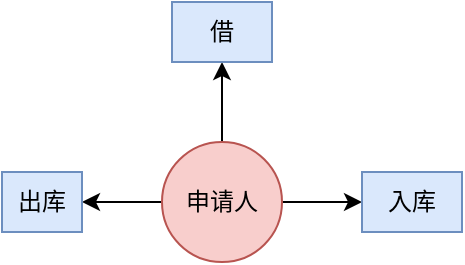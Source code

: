 <mxfile version="15.5.4" type="embed"><diagram id="C5RBs43oDa-KdzZeNtuy" name="出入库流程"><mxGraphModel dx="300" dy="214" grid="1" gridSize="10" guides="1" tooltips="1" connect="1" arrows="1" fold="1" page="1" pageScale="1" pageWidth="1169" pageHeight="1654" math="0" shadow="0"><root><mxCell id="WIyWlLk6GJQsqaUBKTNV-0"/><mxCell id="WIyWlLk6GJQsqaUBKTNV-1" parent="WIyWlLk6GJQsqaUBKTNV-0"/><mxCell id="1" value="" style="edgeStyle=orthogonalEdgeStyle;rounded=0;orthogonalLoop=1;jettySize=auto;html=1;" edge="1" parent="WIyWlLk6GJQsqaUBKTNV-1" source="BxBbRvxjBFWGLJxQWWaA-0" target="BxBbRvxjBFWGLJxQWWaA-5"><mxGeometry relative="1" as="geometry"/></mxCell><mxCell id="3" value="" style="edgeStyle=orthogonalEdgeStyle;rounded=0;orthogonalLoop=1;jettySize=auto;html=1;" edge="1" parent="WIyWlLk6GJQsqaUBKTNV-1" source="BxBbRvxjBFWGLJxQWWaA-0" target="2"><mxGeometry relative="1" as="geometry"/></mxCell><mxCell id="5" value="" style="edgeStyle=orthogonalEdgeStyle;rounded=0;orthogonalLoop=1;jettySize=auto;html=1;" edge="1" parent="WIyWlLk6GJQsqaUBKTNV-1" source="BxBbRvxjBFWGLJxQWWaA-0" target="4"><mxGeometry relative="1" as="geometry"/></mxCell><mxCell id="BxBbRvxjBFWGLJxQWWaA-0" value="申请人" style="ellipse;whiteSpace=wrap;html=1;aspect=fixed;fillColor=#f8cecc;strokeColor=#b85450;align=center;" parent="WIyWlLk6GJQsqaUBKTNV-1" vertex="1"><mxGeometry x="570" y="570" width="60" height="60" as="geometry"/></mxCell><mxCell id="BxBbRvxjBFWGLJxQWWaA-5" value="出库" style="rounded=0;whiteSpace=wrap;html=1;fillColor=#dae8fc;strokeColor=#6c8ebf;" parent="WIyWlLk6GJQsqaUBKTNV-1" vertex="1"><mxGeometry x="490" y="585" width="40" height="30" as="geometry"/></mxCell><mxCell id="2" value="借" style="rounded=0;whiteSpace=wrap;html=1;fillColor=#dae8fc;strokeColor=#6c8ebf;imageHeight=24;imageWidth=24;" vertex="1" parent="WIyWlLk6GJQsqaUBKTNV-1"><mxGeometry x="575" y="500" width="50" height="30" as="geometry"/></mxCell><mxCell id="4" value="入库" style="rounded=0;whiteSpace=wrap;html=1;fillColor=#dae8fc;strokeColor=#6c8ebf;" vertex="1" parent="WIyWlLk6GJQsqaUBKTNV-1"><mxGeometry x="670.0" y="585" width="50" height="30" as="geometry"/></mxCell></root></mxGraphModel></diagram></mxfile>